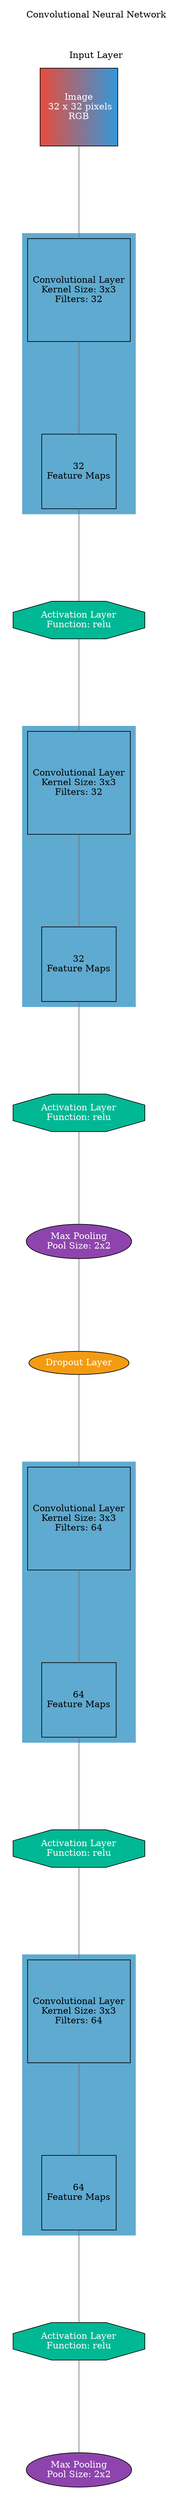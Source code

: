 digraph g {
	graph [nodesep=1 ranksep=2 splines=false]
	edge [arrowhead=none color="#707070"]
	subgraph cluster_input {
		node [fillcolor="#e74c3c:#3498db" fontcolor=white shape=square style=filled]
		color=white label="Convolutional Neural Network



Input Layer"
		1 [label="Image
 32 x 32 pixels
RGB" fontcolor=white]
	}
	conv_2 -> 2
	1 -> conv_2
	subgraph cluster_1 {
		color="#5faad0" style=filled
		conv_2 [label="Convolutional Layer
Kernel Size: 3x3
Filters: 32" shape=square]
		2 [label="32
Feature Maps" shape=square]
	}
	2 -> 3
	subgraph cluster_2 {
		color=white
		3 [label="Activation Layer
Function: relu" fillcolor="#00b894" fontcolor=white shape=octagon style=filled]
	}
	conv_4 -> 4
	3 -> conv_4
	subgraph cluster_3 {
		color="#5faad0" style=filled
		conv_4 [label="Convolutional Layer
Kernel Size: 3x3
Filters: 32" shape=square]
		4 [label="32
Feature Maps" shape=square]
	}
	4 -> 5
	subgraph cluster_4 {
		color=white
		5 [label="Activation Layer
Function: relu" fillcolor="#00b894" fontcolor=white shape=octagon style=filled]
	}
	5 -> 6
	subgraph cluster_5 {
		color=white
		6 [label="Max Pooling
Pool Size: 2x2" fillcolor="#8e44ad" fontcolor=white style=filled]
	}
	6 -> 7
	subgraph cluster_6 {
		color=white
		7 [label="Dropout Layer" fillcolor="#f39c12" fontcolor=white style=filled]
	}
	conv_8 -> 8
	7 -> conv_8
	subgraph cluster_7 {
		color="#5faad0" style=filled
		conv_8 [label="Convolutional Layer
Kernel Size: 3x3
Filters: 64" shape=square]
		8 [label="64
Feature Maps" shape=square]
	}
	8 -> 9
	subgraph cluster_8 {
		color=white
		9 [label="Activation Layer
Function: relu" fillcolor="#00b894" fontcolor=white shape=octagon style=filled]
	}
	conv_10 -> 10
	9 -> conv_10
	subgraph cluster_9 {
		color="#5faad0" style=filled
		conv_10 [label="Convolutional Layer
Kernel Size: 3x3
Filters: 64" shape=square]
		10 [label="64
Feature Maps" shape=square]
	}
	10 -> 11
	subgraph cluster_10 {
		color=white
		11 [label="Activation Layer
Function: relu" fillcolor="#00b894" fontcolor=white shape=octagon style=filled]
	}
	11 -> 12
	subgraph cluster_11 {
		color=white
		12 [label="Max Pooling
Pool Size: 2x2" fillcolor="#8e44ad" fontcolor=white style=filled]
	}
	subgraph cluster_output {
	}
	arrowShape=none
}
